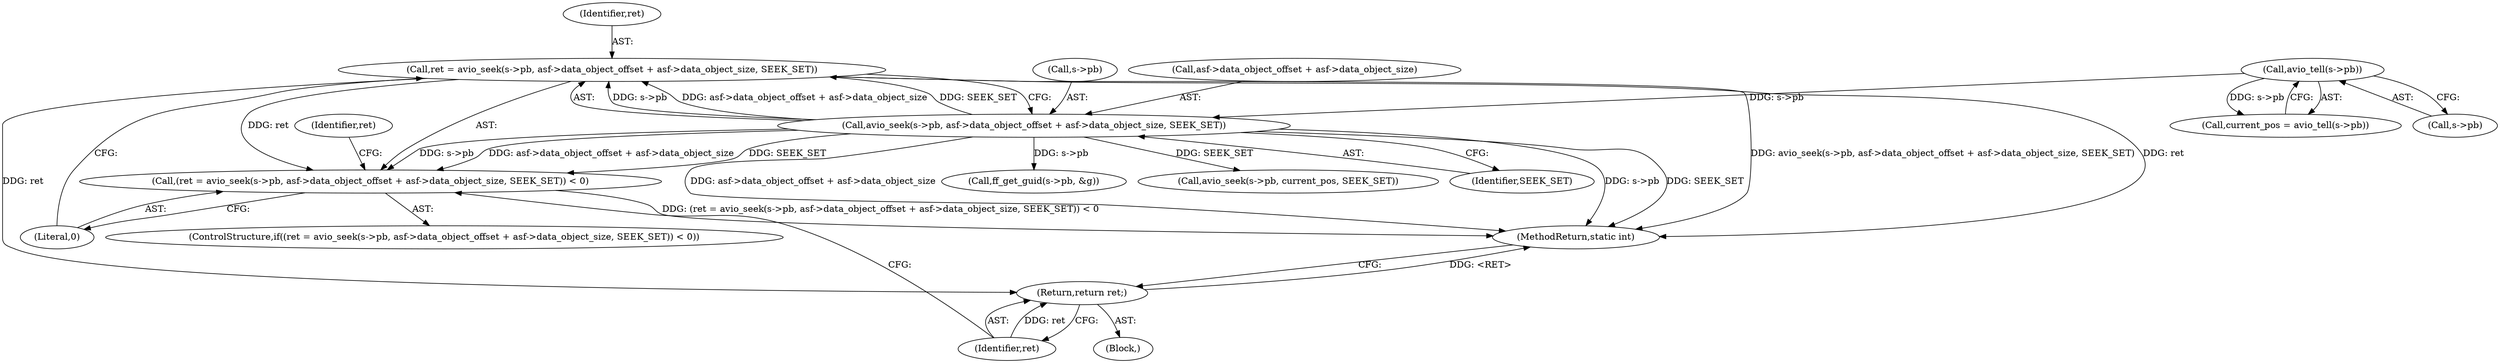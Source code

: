 digraph "0_FFmpeg_afc9c683ed9db01edb357bc8c19edad4282b3a97@integer" {
"1000122" [label="(Call,ret = avio_seek(s->pb, asf->data_object_offset + asf->data_object_size, SEEK_SET))"];
"1000124" [label="(Call,avio_seek(s->pb, asf->data_object_offset + asf->data_object_size, SEEK_SET))"];
"1000115" [label="(Call,avio_tell(s->pb))"];
"1000121" [label="(Call,(ret = avio_seek(s->pb, asf->data_object_offset + asf->data_object_size, SEEK_SET)) < 0)"];
"1000138" [label="(Return,return ret;)"];
"1000115" [label="(Call,avio_tell(s->pb))"];
"1000124" [label="(Call,avio_seek(s->pb, asf->data_object_offset + asf->data_object_size, SEEK_SET))"];
"1000144" [label="(Call,ff_get_guid(s->pb, &g))"];
"1000139" [label="(Identifier,ret)"];
"1000125" [label="(Call,s->pb)"];
"1000128" [label="(Call,asf->data_object_offset + asf->data_object_size)"];
"1000113" [label="(Call,current_pos = avio_tell(s->pb))"];
"1000120" [label="(ControlStructure,if((ret = avio_seek(s->pb, asf->data_object_offset + asf->data_object_size, SEEK_SET)) < 0))"];
"1000137" [label="(Block,)"];
"1000122" [label="(Call,ret = avio_seek(s->pb, asf->data_object_offset + asf->data_object_size, SEEK_SET))"];
"1000359" [label="(MethodReturn,static int)"];
"1000351" [label="(Call,avio_seek(s->pb, current_pos, SEEK_SET))"];
"1000121" [label="(Call,(ret = avio_seek(s->pb, asf->data_object_offset + asf->data_object_size, SEEK_SET)) < 0)"];
"1000138" [label="(Return,return ret;)"];
"1000135" [label="(Identifier,SEEK_SET)"];
"1000116" [label="(Call,s->pb)"];
"1000123" [label="(Identifier,ret)"];
"1000143" [label="(Identifier,ret)"];
"1000136" [label="(Literal,0)"];
"1000122" -> "1000121"  [label="AST: "];
"1000122" -> "1000124"  [label="CFG: "];
"1000123" -> "1000122"  [label="AST: "];
"1000124" -> "1000122"  [label="AST: "];
"1000136" -> "1000122"  [label="CFG: "];
"1000122" -> "1000359"  [label="DDG: ret"];
"1000122" -> "1000359"  [label="DDG: avio_seek(s->pb, asf->data_object_offset + asf->data_object_size, SEEK_SET)"];
"1000122" -> "1000121"  [label="DDG: ret"];
"1000124" -> "1000122"  [label="DDG: s->pb"];
"1000124" -> "1000122"  [label="DDG: asf->data_object_offset + asf->data_object_size"];
"1000124" -> "1000122"  [label="DDG: SEEK_SET"];
"1000122" -> "1000138"  [label="DDG: ret"];
"1000124" -> "1000135"  [label="CFG: "];
"1000125" -> "1000124"  [label="AST: "];
"1000128" -> "1000124"  [label="AST: "];
"1000135" -> "1000124"  [label="AST: "];
"1000124" -> "1000359"  [label="DDG: s->pb"];
"1000124" -> "1000359"  [label="DDG: SEEK_SET"];
"1000124" -> "1000359"  [label="DDG: asf->data_object_offset + asf->data_object_size"];
"1000124" -> "1000121"  [label="DDG: s->pb"];
"1000124" -> "1000121"  [label="DDG: asf->data_object_offset + asf->data_object_size"];
"1000124" -> "1000121"  [label="DDG: SEEK_SET"];
"1000115" -> "1000124"  [label="DDG: s->pb"];
"1000124" -> "1000144"  [label="DDG: s->pb"];
"1000124" -> "1000351"  [label="DDG: SEEK_SET"];
"1000115" -> "1000113"  [label="AST: "];
"1000115" -> "1000116"  [label="CFG: "];
"1000116" -> "1000115"  [label="AST: "];
"1000113" -> "1000115"  [label="CFG: "];
"1000115" -> "1000113"  [label="DDG: s->pb"];
"1000121" -> "1000120"  [label="AST: "];
"1000121" -> "1000136"  [label="CFG: "];
"1000136" -> "1000121"  [label="AST: "];
"1000139" -> "1000121"  [label="CFG: "];
"1000143" -> "1000121"  [label="CFG: "];
"1000121" -> "1000359"  [label="DDG: (ret = avio_seek(s->pb, asf->data_object_offset + asf->data_object_size, SEEK_SET)) < 0"];
"1000138" -> "1000137"  [label="AST: "];
"1000138" -> "1000139"  [label="CFG: "];
"1000139" -> "1000138"  [label="AST: "];
"1000359" -> "1000138"  [label="CFG: "];
"1000138" -> "1000359"  [label="DDG: <RET>"];
"1000139" -> "1000138"  [label="DDG: ret"];
}

